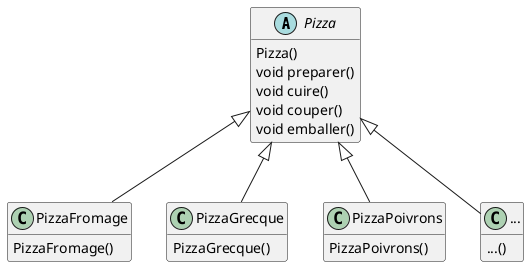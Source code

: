 @startuml

'-----------------------------------
' UML concepts illustrated
' JMB 2014
'-----------------------------------

'hide circle
hide empty members
hide empty methods

abstract class Pizza {
    Pizza()
    void preparer()
    void cuire()
    void couper()
    void emballer()
}

class PizzaFromage extends Pizza {
    PizzaFromage()
}
class PizzaGrecque extends Pizza {
    PizzaGrecque()
}
class PizzaPoivrons extends Pizza {
    PizzaPoivrons()
}

class PizzaFromageStyleCorse as "..." {
        ...()
}

Pizza <|-- PizzaFromageStyleCorse

@enduml
